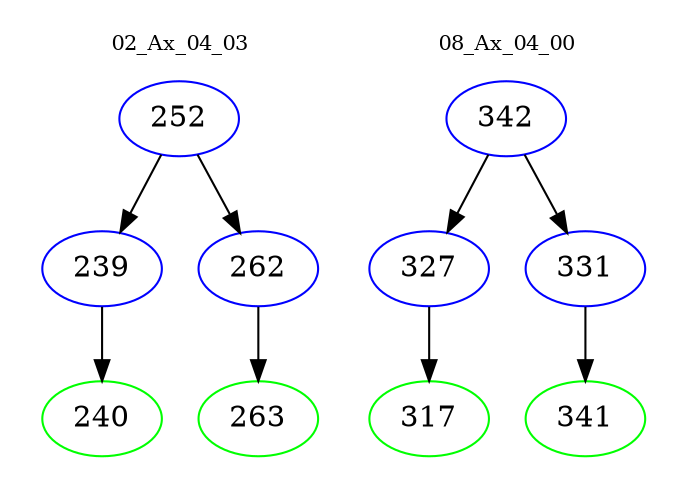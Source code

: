 digraph{
subgraph cluster_0 {
color = white
label = "02_Ax_04_03";
fontsize=10;
T0_252 [label="252", color="blue"]
T0_252 -> T0_239 [color="black"]
T0_239 [label="239", color="blue"]
T0_239 -> T0_240 [color="black"]
T0_240 [label="240", color="green"]
T0_252 -> T0_262 [color="black"]
T0_262 [label="262", color="blue"]
T0_262 -> T0_263 [color="black"]
T0_263 [label="263", color="green"]
}
subgraph cluster_1 {
color = white
label = "08_Ax_04_00";
fontsize=10;
T1_342 [label="342", color="blue"]
T1_342 -> T1_327 [color="black"]
T1_327 [label="327", color="blue"]
T1_327 -> T1_317 [color="black"]
T1_317 [label="317", color="green"]
T1_342 -> T1_331 [color="black"]
T1_331 [label="331", color="blue"]
T1_331 -> T1_341 [color="black"]
T1_341 [label="341", color="green"]
}
}
